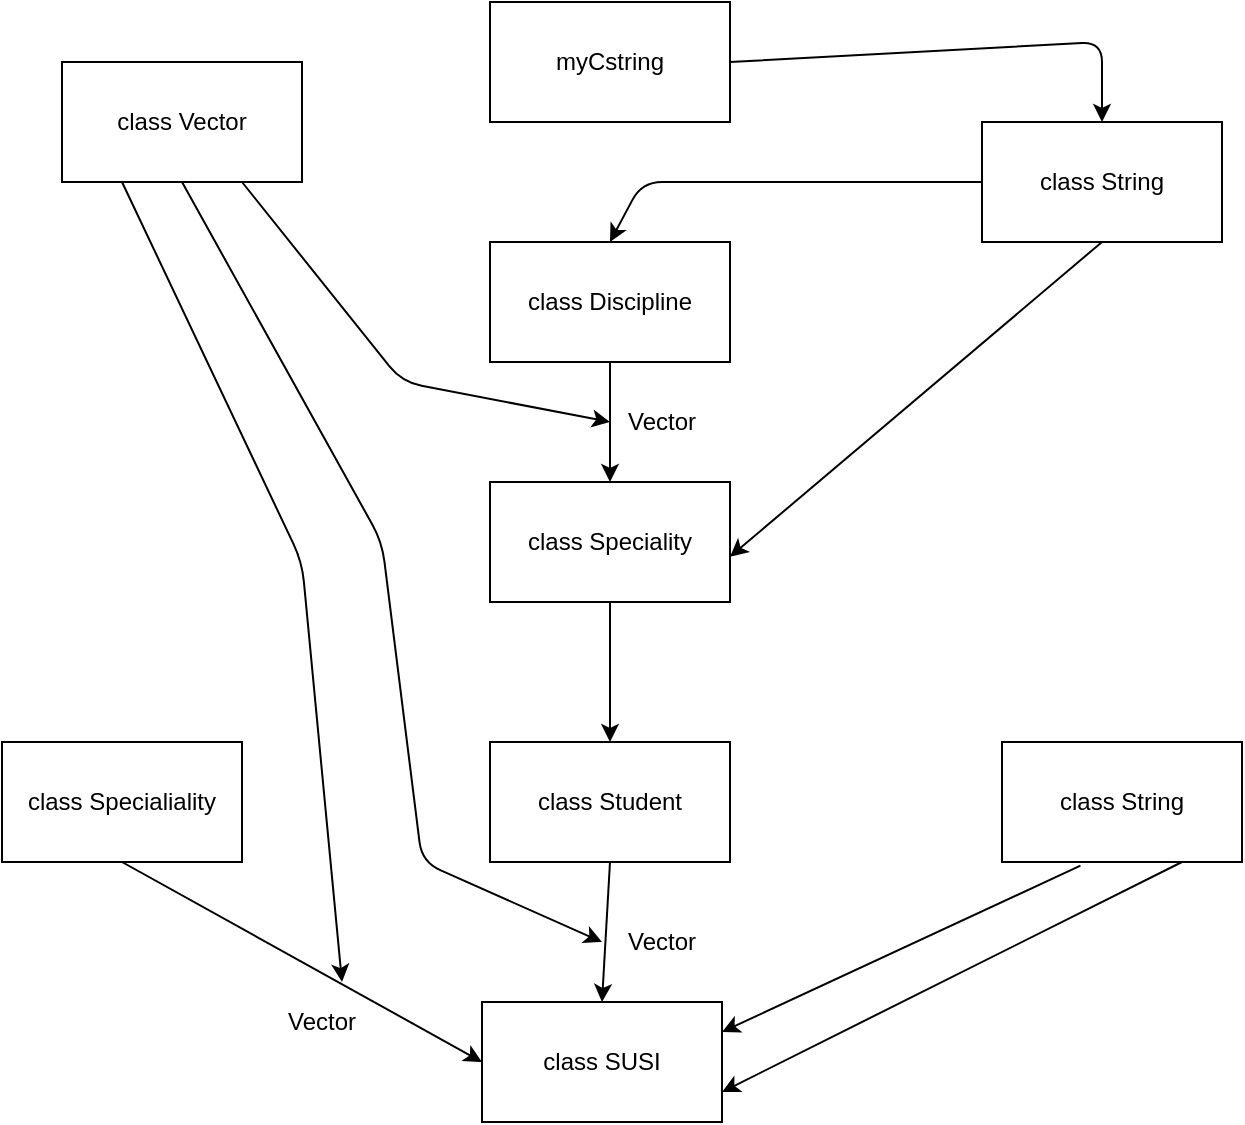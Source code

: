 <mxfile version="14.7.6" type="device"><diagram id="OWDw9YR8fjJ6K1TAZDDg" name="Page-1"><mxGraphModel dx="1221" dy="644" grid="1" gridSize="10" guides="1" tooltips="1" connect="1" arrows="1" fold="1" page="1" pageScale="1" pageWidth="827" pageHeight="1169" math="0" shadow="0"><root><mxCell id="0"/><mxCell id="1" parent="0"/><mxCell id="e4sATeS4JQ3o5KqcXkJx-1" value="class Vector" style="rounded=0;whiteSpace=wrap;html=1;" parent="1" vertex="1"><mxGeometry x="80" y="50" width="120" height="60" as="geometry"/></mxCell><mxCell id="e4sATeS4JQ3o5KqcXkJx-2" value="class String" style="rounded=0;whiteSpace=wrap;html=1;" parent="1" vertex="1"><mxGeometry x="540" y="80" width="120" height="60" as="geometry"/></mxCell><mxCell id="e4sATeS4JQ3o5KqcXkJx-3" value="class Discipline" style="rounded=0;whiteSpace=wrap;html=1;" parent="1" vertex="1"><mxGeometry x="294" y="140" width="120" height="60" as="geometry"/></mxCell><mxCell id="e4sATeS4JQ3o5KqcXkJx-4" value="class Student" style="rounded=0;whiteSpace=wrap;html=1;" parent="1" vertex="1"><mxGeometry x="294" y="390" width="120" height="60" as="geometry"/></mxCell><mxCell id="e4sATeS4JQ3o5KqcXkJx-5" value="class Speciality" style="rounded=0;whiteSpace=wrap;html=1;" parent="1" vertex="1"><mxGeometry x="294" y="260" width="120" height="60" as="geometry"/></mxCell><mxCell id="e4sATeS4JQ3o5KqcXkJx-6" value="" style="endArrow=classic;html=1;exitX=0.75;exitY=1;exitDx=0;exitDy=0;" parent="1" source="e4sATeS4JQ3o5KqcXkJx-1" edge="1"><mxGeometry width="50" height="50" relative="1" as="geometry"><mxPoint x="360" y="310" as="sourcePoint"/><mxPoint x="354" y="230" as="targetPoint"/><Array as="points"><mxPoint x="250" y="210"/></Array></mxGeometry></mxCell><mxCell id="e4sATeS4JQ3o5KqcXkJx-7" value="" style="endArrow=classic;html=1;exitX=0.5;exitY=1;exitDx=0;exitDy=0;entryX=1;entryY=0.623;entryDx=0;entryDy=0;entryPerimeter=0;" parent="1" source="e4sATeS4JQ3o5KqcXkJx-2" target="e4sATeS4JQ3o5KqcXkJx-5" edge="1"><mxGeometry width="50" height="50" relative="1" as="geometry"><mxPoint x="360" y="310" as="sourcePoint"/><mxPoint x="410" y="260" as="targetPoint"/></mxGeometry></mxCell><mxCell id="e4sATeS4JQ3o5KqcXkJx-8" value="" style="endArrow=classic;html=1;exitX=0.5;exitY=1;exitDx=0;exitDy=0;entryX=0.5;entryY=0;entryDx=0;entryDy=0;" parent="1" source="e4sATeS4JQ3o5KqcXkJx-5" target="e4sATeS4JQ3o5KqcXkJx-4" edge="1"><mxGeometry width="50" height="50" relative="1" as="geometry"><mxPoint x="360" y="310" as="sourcePoint"/><mxPoint x="410" y="260" as="targetPoint"/></mxGeometry></mxCell><mxCell id="e4sATeS4JQ3o5KqcXkJx-10" value="class SUSI" style="rounded=0;whiteSpace=wrap;html=1;" parent="1" vertex="1"><mxGeometry x="290" y="520" width="120" height="60" as="geometry"/></mxCell><mxCell id="e4sATeS4JQ3o5KqcXkJx-11" value="" style="endArrow=classic;html=1;exitX=0.5;exitY=1;exitDx=0;exitDy=0;" parent="1" source="e4sATeS4JQ3o5KqcXkJx-3" target="e4sATeS4JQ3o5KqcXkJx-5" edge="1"><mxGeometry width="50" height="50" relative="1" as="geometry"><mxPoint x="360" y="290" as="sourcePoint"/><mxPoint x="410" y="240" as="targetPoint"/><Array as="points"/></mxGeometry></mxCell><mxCell id="e4sATeS4JQ3o5KqcXkJx-12" value="" style="endArrow=classic;html=1;exitX=0.5;exitY=1;exitDx=0;exitDy=0;entryX=0.5;entryY=0;entryDx=0;entryDy=0;" parent="1" source="e4sATeS4JQ3o5KqcXkJx-4" target="e4sATeS4JQ3o5KqcXkJx-10" edge="1"><mxGeometry width="50" height="50" relative="1" as="geometry"><mxPoint x="360" y="340" as="sourcePoint"/><mxPoint x="410" y="290" as="targetPoint"/></mxGeometry></mxCell><mxCell id="e4sATeS4JQ3o5KqcXkJx-14" value="" style="endArrow=classic;html=1;exitX=0;exitY=0.5;exitDx=0;exitDy=0;entryX=0.5;entryY=0;entryDx=0;entryDy=0;" parent="1" source="e4sATeS4JQ3o5KqcXkJx-2" target="e4sATeS4JQ3o5KqcXkJx-3" edge="1"><mxGeometry width="50" height="50" relative="1" as="geometry"><mxPoint x="360" y="340" as="sourcePoint"/><mxPoint x="410" y="290" as="targetPoint"/><Array as="points"><mxPoint x="370" y="110"/></Array></mxGeometry></mxCell><mxCell id="Ofb72A4BKG4RGNNeUi3F-3" value="class Specialiality" style="rounded=0;whiteSpace=wrap;html=1;" parent="1" vertex="1"><mxGeometry x="50" y="390" width="120" height="60" as="geometry"/></mxCell><mxCell id="Ofb72A4BKG4RGNNeUi3F-5" value="" style="endArrow=classic;html=1;exitX=0.5;exitY=1;exitDx=0;exitDy=0;entryX=0;entryY=0.5;entryDx=0;entryDy=0;" parent="1" source="Ofb72A4BKG4RGNNeUi3F-3" target="e4sATeS4JQ3o5KqcXkJx-10" edge="1"><mxGeometry width="50" height="50" relative="1" as="geometry"><mxPoint x="390" y="340" as="sourcePoint"/><mxPoint x="440" y="290" as="targetPoint"/></mxGeometry></mxCell><mxCell id="fVy81JxJPbMcrqKxMLiK-1" value="myCstring" style="rounded=0;whiteSpace=wrap;html=1;" parent="1" vertex="1"><mxGeometry x="294" y="20" width="120" height="60" as="geometry"/></mxCell><mxCell id="fVy81JxJPbMcrqKxMLiK-2" value="" style="endArrow=classic;html=1;exitX=1;exitY=0.5;exitDx=0;exitDy=0;entryX=0.5;entryY=0;entryDx=0;entryDy=0;" parent="1" source="fVy81JxJPbMcrqKxMLiK-1" target="e4sATeS4JQ3o5KqcXkJx-2" edge="1"><mxGeometry width="50" height="50" relative="1" as="geometry"><mxPoint x="390" y="220" as="sourcePoint"/><mxPoint x="440" y="170" as="targetPoint"/><Array as="points"><mxPoint x="600" y="40"/></Array></mxGeometry></mxCell><mxCell id="nbMpKPaglqJp1EcUpBRA-1" value="class String" style="rounded=0;whiteSpace=wrap;html=1;" vertex="1" parent="1"><mxGeometry x="550" y="390" width="120" height="60" as="geometry"/></mxCell><mxCell id="nbMpKPaglqJp1EcUpBRA-2" value="" style="endArrow=classic;html=1;exitX=0.327;exitY=1.03;exitDx=0;exitDy=0;exitPerimeter=0;entryX=1;entryY=0.25;entryDx=0;entryDy=0;" edge="1" parent="1" source="nbMpKPaglqJp1EcUpBRA-1" target="e4sATeS4JQ3o5KqcXkJx-10"><mxGeometry width="50" height="50" relative="1" as="geometry"><mxPoint x="390" y="390" as="sourcePoint"/><mxPoint x="440" y="340" as="targetPoint"/></mxGeometry></mxCell><mxCell id="nbMpKPaglqJp1EcUpBRA-3" value="" style="endArrow=classic;html=1;exitX=0.75;exitY=1;exitDx=0;exitDy=0;entryX=1;entryY=0.75;entryDx=0;entryDy=0;" edge="1" parent="1" source="nbMpKPaglqJp1EcUpBRA-1" target="e4sATeS4JQ3o5KqcXkJx-10"><mxGeometry width="50" height="50" relative="1" as="geometry"><mxPoint x="390" y="390" as="sourcePoint"/><mxPoint x="440" y="340" as="targetPoint"/></mxGeometry></mxCell><mxCell id="nbMpKPaglqJp1EcUpBRA-4" value="Vector" style="text;html=1;strokeColor=none;fillColor=none;align=center;verticalAlign=middle;whiteSpace=wrap;rounded=0;" vertex="1" parent="1"><mxGeometry x="360" y="480" width="40" height="20" as="geometry"/></mxCell><mxCell id="nbMpKPaglqJp1EcUpBRA-5" value="Vector" style="text;html=1;strokeColor=none;fillColor=none;align=center;verticalAlign=middle;whiteSpace=wrap;rounded=0;" vertex="1" parent="1"><mxGeometry x="190" y="520" width="40" height="20" as="geometry"/></mxCell><mxCell id="nbMpKPaglqJp1EcUpBRA-6" style="edgeStyle=orthogonalEdgeStyle;rounded=0;orthogonalLoop=1;jettySize=auto;html=1;exitX=0.5;exitY=0;exitDx=0;exitDy=0;entryX=0.5;entryY=0;entryDx=0;entryDy=0;" edge="1" parent="1" source="nbMpKPaglqJp1EcUpBRA-5" target="nbMpKPaglqJp1EcUpBRA-5"><mxGeometry relative="1" as="geometry"/></mxCell><mxCell id="nbMpKPaglqJp1EcUpBRA-9" value="" style="endArrow=classic;html=1;exitX=0.25;exitY=1;exitDx=0;exitDy=0;" edge="1" parent="1" source="e4sATeS4JQ3o5KqcXkJx-1"><mxGeometry width="50" height="50" relative="1" as="geometry"><mxPoint x="330" y="340" as="sourcePoint"/><mxPoint x="220" y="510" as="targetPoint"/><Array as="points"><mxPoint x="200" y="300"/></Array></mxGeometry></mxCell><mxCell id="nbMpKPaglqJp1EcUpBRA-10" value="" style="endArrow=classic;html=1;exitX=0.5;exitY=1;exitDx=0;exitDy=0;" edge="1" parent="1" source="e4sATeS4JQ3o5KqcXkJx-1"><mxGeometry width="50" height="50" relative="1" as="geometry"><mxPoint x="330" y="340" as="sourcePoint"/><mxPoint x="350" y="490" as="targetPoint"/><Array as="points"><mxPoint x="240" y="290"/><mxPoint x="260" y="450"/></Array></mxGeometry></mxCell><mxCell id="nbMpKPaglqJp1EcUpBRA-11" value="Vector" style="text;html=1;strokeColor=none;fillColor=none;align=center;verticalAlign=middle;whiteSpace=wrap;rounded=0;" vertex="1" parent="1"><mxGeometry x="360" y="220" width="40" height="20" as="geometry"/></mxCell></root></mxGraphModel></diagram></mxfile>